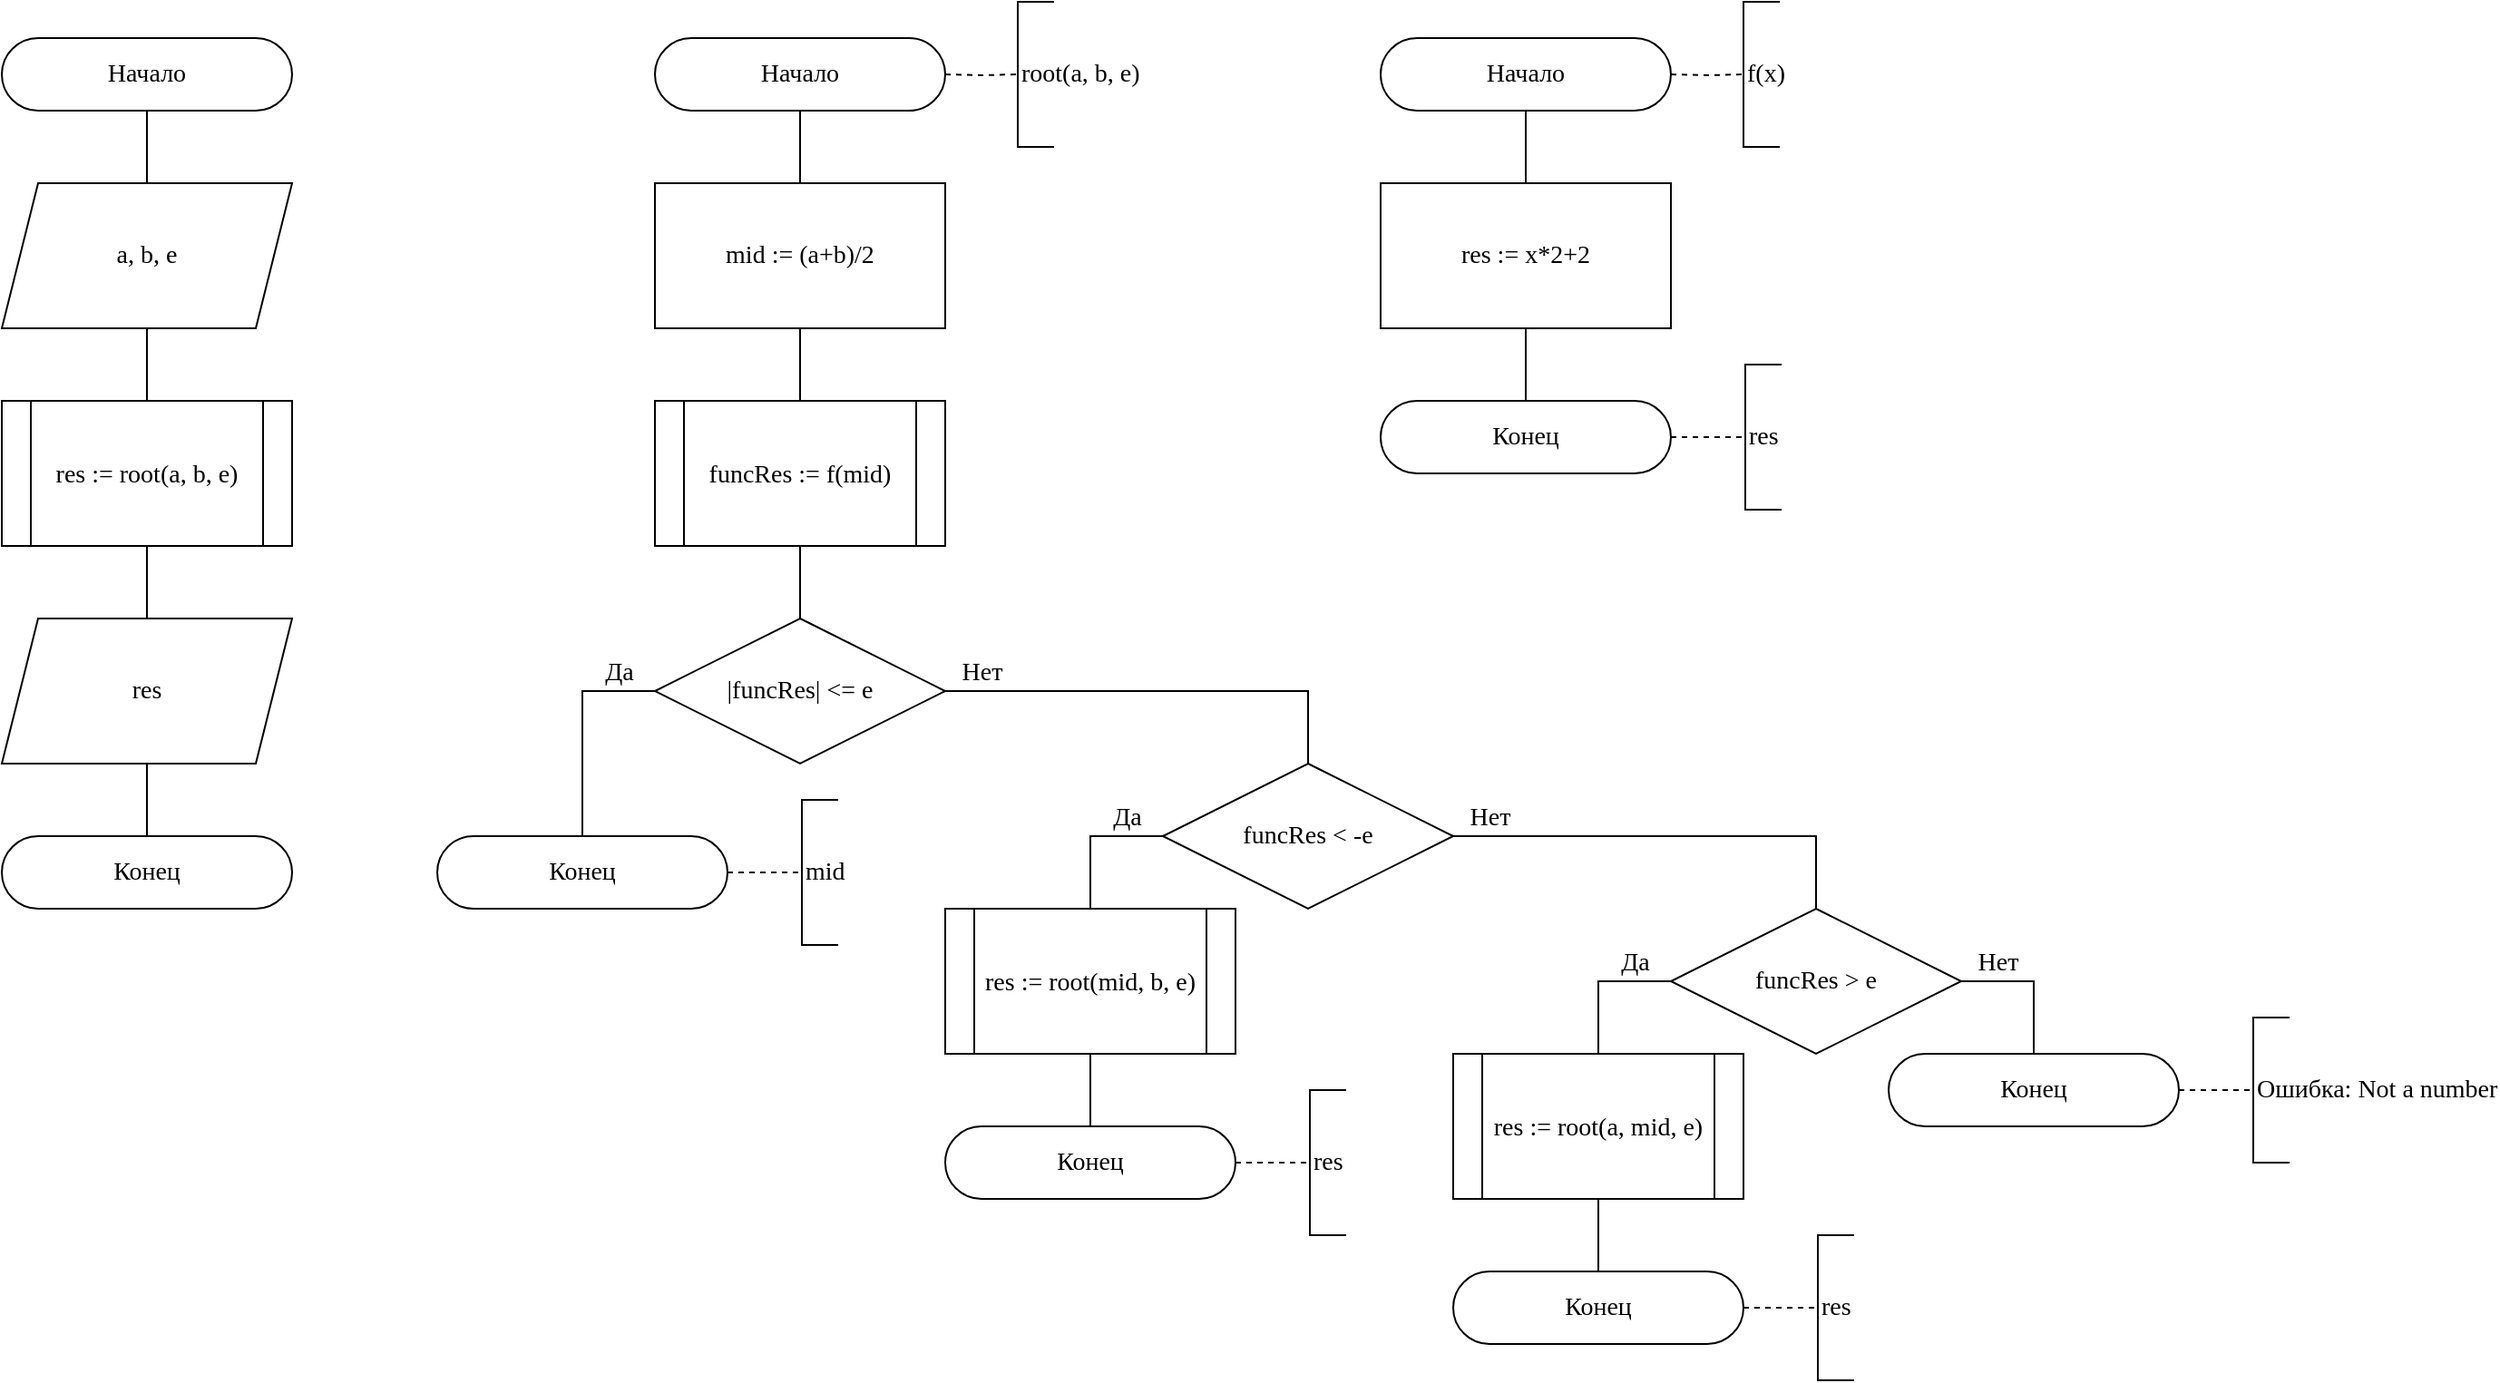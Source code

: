 <mxfile version="15.2.7" type="device" pages="2"><diagram id="Ka9h3VcdNz8gvcigR3CN" name="Страница 1"><mxGraphModel dx="2108" dy="2033" grid="1" gridSize="10" guides="1" tooltips="1" connect="1" arrows="1" fold="1" page="1" pageScale="1" pageWidth="827" pageHeight="1169" math="1" shadow="0"><root><mxCell id="0"/><mxCell id="1" parent="0"/><mxCell id="o72pSZpzld86p8vdfO2j-1" style="edgeStyle=orthogonalEdgeStyle;rounded=0;orthogonalLoop=1;jettySize=auto;html=1;exitX=0.5;exitY=1;exitDx=0;exitDy=0;entryX=0.5;entryY=0;entryDx=0;entryDy=0;endArrow=none;endFill=0;fontFamily=Times New Roman;fontStyle=0;fontSize=14;" edge="1" parent="1" source="o72pSZpzld86p8vdfO2j-2" target="o72pSZpzld86p8vdfO2j-4"><mxGeometry relative="1" as="geometry"/></mxCell><mxCell id="o72pSZpzld86p8vdfO2j-2" value="Начало" style="rounded=1;whiteSpace=wrap;html=1;arcSize=50;fontFamily=Times New Roman;fontStyle=0;fontSize=14;" vertex="1" parent="1"><mxGeometry x="40" y="40" width="160" height="40" as="geometry"/></mxCell><mxCell id="o72pSZpzld86p8vdfO2j-3" value="" style="edgeStyle=orthogonalEdgeStyle;rounded=0;orthogonalLoop=1;jettySize=auto;html=1;endArrow=none;endFill=0;fontSize=14;fontStyle=0;fontFamily=Times New Roman;" edge="1" parent="1" source="o72pSZpzld86p8vdfO2j-4" target="o72pSZpzld86p8vdfO2j-6"><mxGeometry relative="1" as="geometry"/></mxCell><mxCell id="o72pSZpzld86p8vdfO2j-4" value="a, b, e" style="shape=parallelogram;perimeter=parallelogramPerimeter;whiteSpace=wrap;html=1;fixedSize=1;fontFamily=Times New Roman;fontStyle=0;fontSize=14;" vertex="1" parent="1"><mxGeometry x="40" y="120" width="160" height="80" as="geometry"/></mxCell><mxCell id="o72pSZpzld86p8vdfO2j-5" value="" style="edgeStyle=orthogonalEdgeStyle;rounded=0;orthogonalLoop=1;jettySize=auto;html=1;endArrow=none;endFill=0;fontSize=14;fontStyle=0;fontFamily=Times New Roman;" edge="1" parent="1" source="o72pSZpzld86p8vdfO2j-6"><mxGeometry relative="1" as="geometry"><mxPoint x="120" y="360" as="targetPoint"/></mxGeometry></mxCell><mxCell id="o72pSZpzld86p8vdfO2j-6" value="&lt;p style=&quot;line-height: 27px ; font-size: 14px&quot;&gt;&lt;font style=&quot;font-size: 14px&quot;&gt;res := root(a, b, e)&lt;/font&gt;&lt;/p&gt;" style="shape=process;whiteSpace=wrap;html=1;backgroundOutline=1;fontSize=14;fontStyle=0;fontFamily=Times New Roman;" vertex="1" parent="1"><mxGeometry x="40" y="240" width="160" height="80" as="geometry"/></mxCell><mxCell id="o72pSZpzld86p8vdfO2j-7" value="" style="edgeStyle=orthogonalEdgeStyle;rounded=0;orthogonalLoop=1;jettySize=auto;html=1;endArrow=none;endFill=0;fontSize=14;fontStyle=0;fontFamily=Times New Roman;" edge="1" parent="1" source="o72pSZpzld86p8vdfO2j-8"><mxGeometry relative="1" as="geometry"><mxPoint x="120" y="480" as="targetPoint"/></mxGeometry></mxCell><mxCell id="o72pSZpzld86p8vdfO2j-11" value="" style="edgeStyle=orthogonalEdgeStyle;rounded=0;orthogonalLoop=1;jettySize=auto;html=1;fontSize=14;endArrow=none;endFill=0;fontStyle=0;fontFamily=Times New Roman;" edge="1" parent="1" source="o72pSZpzld86p8vdfO2j-12" target="o72pSZpzld86p8vdfO2j-13"><mxGeometry relative="1" as="geometry"/></mxCell><mxCell id="o72pSZpzld86p8vdfO2j-12" value="res" style="shape=parallelogram;perimeter=parallelogramPerimeter;whiteSpace=wrap;html=1;fixedSize=1;fontFamily=Times New Roman;fontStyle=0;fontSize=14;" vertex="1" parent="1"><mxGeometry x="40" y="360" width="160" height="80" as="geometry"/></mxCell><mxCell id="o72pSZpzld86p8vdfO2j-13" value="Конец" style="rounded=1;whiteSpace=wrap;html=1;arcSize=50;fontFamily=Times New Roman;fontStyle=0;fontSize=14;" vertex="1" parent="1"><mxGeometry x="40" y="480" width="160" height="40" as="geometry"/></mxCell><mxCell id="o72pSZpzld86p8vdfO2j-14" style="edgeStyle=orthogonalEdgeStyle;rounded=0;orthogonalLoop=1;jettySize=auto;html=1;exitX=0.5;exitY=1;exitDx=0;exitDy=0;entryX=0.5;entryY=0;entryDx=0;entryDy=0;endArrow=none;endFill=0;fontFamily=Times New Roman;fontStyle=0;fontSize=14;" edge="1" parent="1" source="o72pSZpzld86p8vdfO2j-15"><mxGeometry relative="1" as="geometry"><mxPoint x="480" y="120" as="targetPoint"/></mxGeometry></mxCell><mxCell id="o72pSZpzld86p8vdfO2j-15" value="Начало" style="rounded=1;whiteSpace=wrap;html=1;arcSize=50;fontFamily=Times New Roman;fontStyle=0;fontSize=14;" vertex="1" parent="1"><mxGeometry x="400" y="40" width="160" height="40" as="geometry"/></mxCell><mxCell id="o72pSZpzld86p8vdfO2j-16" value="" style="edgeStyle=orthogonalEdgeStyle;rounded=0;orthogonalLoop=1;jettySize=auto;html=1;fontFamily=Times New Roman;fontSize=14;endArrow=none;endFill=0;dashed=1;" edge="1" parent="1" target="o72pSZpzld86p8vdfO2j-17"><mxGeometry relative="1" as="geometry"><mxPoint x="560" y="60" as="sourcePoint"/></mxGeometry></mxCell><mxCell id="o72pSZpzld86p8vdfO2j-17" value="&lt;span style=&quot;text-align: center&quot;&gt;root(a, b, e)&lt;/span&gt;" style="strokeWidth=1;html=1;shape=mxgraph.flowchart.annotation_1;align=left;pointerEvents=1;fontSize=14;fontStyle=0;fontFamily=Times New Roman;" vertex="1" parent="1"><mxGeometry x="600" y="20" width="20" height="80" as="geometry"/></mxCell><mxCell id="o72pSZpzld86p8vdfO2j-20" value="" style="edgeStyle=orthogonalEdgeStyle;rounded=0;orthogonalLoop=1;jettySize=auto;html=1;endArrow=none;endFill=0;" edge="1" parent="1" source="o72pSZpzld86p8vdfO2j-18" target="o72pSZpzld86p8vdfO2j-19"><mxGeometry relative="1" as="geometry"/></mxCell><mxCell id="o72pSZpzld86p8vdfO2j-18" value="mid := (a+b)/2" style="rounded=0;whiteSpace=wrap;html=1;fontSize=14;fontFamily=Times New Roman;fontStyle=0" vertex="1" parent="1"><mxGeometry x="400" y="120" width="160" height="80" as="geometry"/></mxCell><mxCell id="o72pSZpzld86p8vdfO2j-35" value="" style="edgeStyle=orthogonalEdgeStyle;rounded=0;orthogonalLoop=1;jettySize=auto;html=1;endArrow=none;endFill=0;" edge="1" parent="1" source="o72pSZpzld86p8vdfO2j-19" target="o72pSZpzld86p8vdfO2j-32"><mxGeometry relative="1" as="geometry"/></mxCell><mxCell id="o72pSZpzld86p8vdfO2j-19" value="&lt;p style=&quot;line-height: 27px ; font-size: 14px&quot;&gt;&lt;font style=&quot;font-size: 14px&quot;&gt;funcRes := f(mid)&lt;/font&gt;&lt;/p&gt;" style="shape=process;whiteSpace=wrap;html=1;backgroundOutline=1;fontSize=14;fontStyle=0;fontFamily=Times New Roman;" vertex="1" parent="1"><mxGeometry x="400" y="240" width="160" height="80" as="geometry"/></mxCell><mxCell id="o72pSZpzld86p8vdfO2j-28" value="" style="edgeStyle=orthogonalEdgeStyle;rounded=0;orthogonalLoop=1;jettySize=auto;html=1;endArrow=none;endFill=0;" edge="1" parent="1" source="o72pSZpzld86p8vdfO2j-21" target="o72pSZpzld86p8vdfO2j-27"><mxGeometry relative="1" as="geometry"/></mxCell><mxCell id="o72pSZpzld86p8vdfO2j-21" value="Начало" style="rounded=1;whiteSpace=wrap;html=1;arcSize=50;fontFamily=Times New Roman;fontStyle=0;fontSize=14;" vertex="1" parent="1"><mxGeometry x="800" y="40" width="160" height="40" as="geometry"/></mxCell><mxCell id="o72pSZpzld86p8vdfO2j-22" value="" style="edgeStyle=orthogonalEdgeStyle;rounded=0;orthogonalLoop=1;jettySize=auto;html=1;fontFamily=Times New Roman;fontSize=14;endArrow=none;endFill=0;dashed=1;" edge="1" parent="1" target="o72pSZpzld86p8vdfO2j-23"><mxGeometry relative="1" as="geometry"><mxPoint x="960" y="60" as="sourcePoint"/></mxGeometry></mxCell><mxCell id="o72pSZpzld86p8vdfO2j-23" value="&lt;span style=&quot;text-align: center&quot;&gt;f(x)&lt;/span&gt;" style="strokeWidth=1;html=1;shape=mxgraph.flowchart.annotation_1;align=left;pointerEvents=1;fontSize=14;fontStyle=0;fontFamily=Times New Roman;" vertex="1" parent="1"><mxGeometry x="1000" y="20" width="20" height="80" as="geometry"/></mxCell><mxCell id="o72pSZpzld86p8vdfO2j-24" value="" style="edgeStyle=orthogonalEdgeStyle;rounded=0;jumpStyle=arc;jumpSize=6;orthogonalLoop=1;jettySize=auto;html=1;fontFamily=Times New Roman;fontSize=14;endArrow=none;endFill=0;dashed=1;" edge="1" parent="1" source="o72pSZpzld86p8vdfO2j-25" target="o72pSZpzld86p8vdfO2j-26"><mxGeometry relative="1" as="geometry"/></mxCell><mxCell id="o72pSZpzld86p8vdfO2j-25" value="Конец" style="rounded=1;whiteSpace=wrap;html=1;arcSize=50;fontFamily=Times New Roman;fontStyle=0;fontSize=14;" vertex="1" parent="1"><mxGeometry x="800" y="240" width="160" height="40" as="geometry"/></mxCell><mxCell id="o72pSZpzld86p8vdfO2j-26" value="&lt;div style=&quot;text-align: center&quot;&gt;&lt;span&gt;res&lt;/span&gt;&lt;/div&gt;" style="strokeWidth=1;html=1;shape=mxgraph.flowchart.annotation_1;align=left;pointerEvents=1;fontSize=14;fontStyle=0;fontFamily=Times New Roman;" vertex="1" parent="1"><mxGeometry x="1001" y="220" width="20" height="80" as="geometry"/></mxCell><mxCell id="o72pSZpzld86p8vdfO2j-29" value="" style="edgeStyle=orthogonalEdgeStyle;rounded=0;orthogonalLoop=1;jettySize=auto;html=1;endArrow=none;endFill=0;" edge="1" parent="1" source="o72pSZpzld86p8vdfO2j-27" target="o72pSZpzld86p8vdfO2j-25"><mxGeometry relative="1" as="geometry"/></mxCell><mxCell id="o72pSZpzld86p8vdfO2j-27" value="res := x*2+2" style="rounded=0;whiteSpace=wrap;html=1;fontSize=14;fontFamily=Times New Roman;fontStyle=0" vertex="1" parent="1"><mxGeometry x="800" y="120" width="160" height="80" as="geometry"/></mxCell><mxCell id="o72pSZpzld86p8vdfO2j-30" style="edgeStyle=orthogonalEdgeStyle;rounded=0;jumpStyle=arc;jumpSize=6;orthogonalLoop=1;jettySize=auto;html=1;fontFamily=Times New Roman;fontSize=14;endArrow=none;endFill=0;entryX=0.5;entryY=0;entryDx=0;entryDy=0;" edge="1" parent="1" source="o72pSZpzld86p8vdfO2j-32" target="o72pSZpzld86p8vdfO2j-37"><mxGeometry relative="1" as="geometry"><mxPoint x="360" y="440" as="targetPoint"/><Array as="points"><mxPoint x="360" y="400"/></Array></mxGeometry></mxCell><mxCell id="o72pSZpzld86p8vdfO2j-31" style="edgeStyle=orthogonalEdgeStyle;rounded=0;jumpStyle=arc;jumpSize=6;orthogonalLoop=1;jettySize=auto;html=1;fontFamily=Times New Roman;fontSize=14;endArrow=none;endFill=0;entryX=0.5;entryY=0;entryDx=0;entryDy=0;" edge="1" parent="1" source="o72pSZpzld86p8vdfO2j-32" target="o72pSZpzld86p8vdfO2j-41"><mxGeometry relative="1" as="geometry"><mxPoint x="680" y="440" as="targetPoint"/><Array as="points"><mxPoint x="760" y="400"/><mxPoint x="760" y="440"/></Array></mxGeometry></mxCell><mxCell id="o72pSZpzld86p8vdfO2j-32" value="|funcRes| &amp;lt;= e" style="rhombus;whiteSpace=wrap;html=1;fontSize=14;fontFamily=Times New Roman;fontStyle=0" vertex="1" parent="1"><mxGeometry x="400" y="360" width="160" height="80" as="geometry"/></mxCell><mxCell id="o72pSZpzld86p8vdfO2j-33" value="Нет" style="text;html=1;align=center;verticalAlign=middle;resizable=0;points=[];autosize=1;strokeColor=none;fillColor=none;fontSize=14;fontFamily=Times New Roman;" vertex="1" parent="1"><mxGeometry x="560" y="380" width="40" height="20" as="geometry"/></mxCell><mxCell id="o72pSZpzld86p8vdfO2j-34" value="Да" style="text;html=1;align=center;verticalAlign=middle;resizable=0;points=[];autosize=1;strokeColor=none;fillColor=none;fontSize=14;fontFamily=Times New Roman;" vertex="1" parent="1"><mxGeometry x="365" y="380" width="30" height="20" as="geometry"/></mxCell><mxCell id="o72pSZpzld86p8vdfO2j-36" value="" style="edgeStyle=orthogonalEdgeStyle;rounded=0;jumpStyle=arc;jumpSize=6;orthogonalLoop=1;jettySize=auto;html=1;fontFamily=Times New Roman;fontSize=14;endArrow=none;endFill=0;dashed=1;" edge="1" parent="1" source="o72pSZpzld86p8vdfO2j-37" target="o72pSZpzld86p8vdfO2j-38"><mxGeometry relative="1" as="geometry"/></mxCell><mxCell id="o72pSZpzld86p8vdfO2j-37" value="Конец" style="rounded=1;whiteSpace=wrap;html=1;arcSize=50;fontFamily=Times New Roman;fontStyle=0;fontSize=14;" vertex="1" parent="1"><mxGeometry x="280" y="480" width="160" height="40" as="geometry"/></mxCell><mxCell id="o72pSZpzld86p8vdfO2j-38" value="&lt;div style=&quot;text-align: center&quot;&gt;&lt;span&gt;mid&lt;/span&gt;&lt;/div&gt;" style="strokeWidth=1;html=1;shape=mxgraph.flowchart.annotation_1;align=left;pointerEvents=1;fontSize=14;fontStyle=0;fontFamily=Times New Roman;" vertex="1" parent="1"><mxGeometry x="481" y="460" width="20" height="80" as="geometry"/></mxCell><mxCell id="o72pSZpzld86p8vdfO2j-39" style="edgeStyle=orthogonalEdgeStyle;rounded=0;jumpStyle=arc;jumpSize=6;orthogonalLoop=1;jettySize=auto;html=1;fontFamily=Times New Roman;fontSize=14;endArrow=none;endFill=0;" edge="1" parent="1" source="o72pSZpzld86p8vdfO2j-41"><mxGeometry relative="1" as="geometry"><mxPoint x="640" y="520" as="targetPoint"/><Array as="points"><mxPoint x="640" y="480"/></Array></mxGeometry></mxCell><mxCell id="o72pSZpzld86p8vdfO2j-40" style="edgeStyle=orthogonalEdgeStyle;rounded=0;jumpStyle=arc;jumpSize=6;orthogonalLoop=1;jettySize=auto;html=1;fontFamily=Times New Roman;fontSize=14;endArrow=none;endFill=0;entryX=0.5;entryY=0;entryDx=0;entryDy=0;" edge="1" parent="1" target="o72pSZpzld86p8vdfO2j-51"><mxGeometry relative="1" as="geometry"><mxPoint x="1040" y="530" as="targetPoint"/><Array as="points"><mxPoint x="1040" y="480"/></Array><mxPoint x="840" y="480" as="sourcePoint"/></mxGeometry></mxCell><mxCell id="o72pSZpzld86p8vdfO2j-41" value="funcRes &amp;lt; -e" style="rhombus;whiteSpace=wrap;html=1;fontSize=14;fontFamily=Times New Roman;fontStyle=0" vertex="1" parent="1"><mxGeometry x="680" y="440" width="160" height="80" as="geometry"/></mxCell><mxCell id="o72pSZpzld86p8vdfO2j-42" value="Нет" style="text;html=1;align=center;verticalAlign=middle;resizable=0;points=[];autosize=1;strokeColor=none;fillColor=none;fontSize=14;fontFamily=Times New Roman;" vertex="1" parent="1"><mxGeometry x="840" y="460" width="40" height="20" as="geometry"/></mxCell><mxCell id="o72pSZpzld86p8vdfO2j-43" value="Да" style="text;html=1;align=center;verticalAlign=middle;resizable=0;points=[];autosize=1;strokeColor=none;fillColor=none;fontSize=14;fontFamily=Times New Roman;" vertex="1" parent="1"><mxGeometry x="645" y="460" width="30" height="20" as="geometry"/></mxCell><mxCell id="o72pSZpzld86p8vdfO2j-48" value="" style="edgeStyle=orthogonalEdgeStyle;rounded=0;orthogonalLoop=1;jettySize=auto;html=1;endArrow=none;endFill=0;" edge="1" parent="1" source="o72pSZpzld86p8vdfO2j-44" target="o72pSZpzld86p8vdfO2j-46"><mxGeometry relative="1" as="geometry"/></mxCell><mxCell id="o72pSZpzld86p8vdfO2j-44" value="&lt;p style=&quot;line-height: 27px&quot;&gt;&lt;font style=&quot;font-size: 14px&quot;&gt;res := root(mid, b, e)&lt;/font&gt;&lt;/p&gt;" style="shape=process;whiteSpace=wrap;html=1;backgroundOutline=1;fontSize=14;fontStyle=0;fontFamily=Times New Roman;" vertex="1" parent="1"><mxGeometry x="560" y="520" width="160" height="80" as="geometry"/></mxCell><mxCell id="o72pSZpzld86p8vdfO2j-45" value="" style="edgeStyle=orthogonalEdgeStyle;rounded=0;jumpStyle=arc;jumpSize=6;orthogonalLoop=1;jettySize=auto;html=1;fontFamily=Times New Roman;fontSize=14;endArrow=none;endFill=0;dashed=1;" edge="1" parent="1" source="o72pSZpzld86p8vdfO2j-46" target="o72pSZpzld86p8vdfO2j-47"><mxGeometry relative="1" as="geometry"/></mxCell><mxCell id="o72pSZpzld86p8vdfO2j-46" value="Конец" style="rounded=1;whiteSpace=wrap;html=1;arcSize=50;fontFamily=Times New Roman;fontStyle=0;fontSize=14;" vertex="1" parent="1"><mxGeometry x="560" y="640" width="160" height="40" as="geometry"/></mxCell><mxCell id="o72pSZpzld86p8vdfO2j-47" value="&lt;div style=&quot;text-align: center&quot;&gt;&lt;span&gt;res&lt;/span&gt;&lt;/div&gt;" style="strokeWidth=1;html=1;shape=mxgraph.flowchart.annotation_1;align=left;pointerEvents=1;fontSize=14;fontStyle=0;fontFamily=Times New Roman;" vertex="1" parent="1"><mxGeometry x="761" y="620" width="20" height="80" as="geometry"/></mxCell><mxCell id="o72pSZpzld86p8vdfO2j-49" style="edgeStyle=orthogonalEdgeStyle;rounded=0;jumpStyle=arc;jumpSize=6;orthogonalLoop=1;jettySize=auto;html=1;fontFamily=Times New Roman;fontSize=14;endArrow=none;endFill=0;" edge="1" parent="1" source="o72pSZpzld86p8vdfO2j-51"><mxGeometry relative="1" as="geometry"><mxPoint x="920" y="600" as="targetPoint"/><Array as="points"><mxPoint x="920" y="560"/></Array></mxGeometry></mxCell><mxCell id="o72pSZpzld86p8vdfO2j-50" style="edgeStyle=orthogonalEdgeStyle;rounded=0;jumpStyle=arc;jumpSize=6;orthogonalLoop=1;jettySize=auto;html=1;fontFamily=Times New Roman;fontSize=14;endArrow=none;endFill=0;" edge="1" parent="1" source="o72pSZpzld86p8vdfO2j-51"><mxGeometry relative="1" as="geometry"><mxPoint x="1160" y="600" as="targetPoint"/><Array as="points"><mxPoint x="1160" y="560"/></Array></mxGeometry></mxCell><mxCell id="o72pSZpzld86p8vdfO2j-51" value="funcRes &amp;gt; e" style="rhombus;whiteSpace=wrap;html=1;fontSize=14;fontFamily=Times New Roman;fontStyle=0" vertex="1" parent="1"><mxGeometry x="960" y="520" width="160" height="80" as="geometry"/></mxCell><mxCell id="o72pSZpzld86p8vdfO2j-52" value="Нет" style="text;html=1;align=center;verticalAlign=middle;resizable=0;points=[];autosize=1;strokeColor=none;fillColor=none;fontSize=14;fontFamily=Times New Roman;" vertex="1" parent="1"><mxGeometry x="1120" y="540" width="40" height="20" as="geometry"/></mxCell><mxCell id="o72pSZpzld86p8vdfO2j-53" value="Да" style="text;html=1;align=center;verticalAlign=middle;resizable=0;points=[];autosize=1;strokeColor=none;fillColor=none;fontSize=14;fontFamily=Times New Roman;" vertex="1" parent="1"><mxGeometry x="925" y="540" width="30" height="20" as="geometry"/></mxCell><mxCell id="o72pSZpzld86p8vdfO2j-54" value="" style="edgeStyle=orthogonalEdgeStyle;rounded=0;orthogonalLoop=1;jettySize=auto;html=1;endArrow=none;endFill=0;" edge="1" parent="1" source="o72pSZpzld86p8vdfO2j-55" target="o72pSZpzld86p8vdfO2j-57"><mxGeometry relative="1" as="geometry"/></mxCell><mxCell id="o72pSZpzld86p8vdfO2j-55" value="&lt;p style=&quot;line-height: 27px&quot;&gt;&lt;font style=&quot;font-size: 14px&quot;&gt;res := root(a, mid, e)&lt;/font&gt;&lt;/p&gt;" style="shape=process;whiteSpace=wrap;html=1;backgroundOutline=1;fontSize=14;fontStyle=0;fontFamily=Times New Roman;" vertex="1" parent="1"><mxGeometry x="840" y="600" width="160" height="80" as="geometry"/></mxCell><mxCell id="o72pSZpzld86p8vdfO2j-56" value="" style="edgeStyle=orthogonalEdgeStyle;rounded=0;jumpStyle=arc;jumpSize=6;orthogonalLoop=1;jettySize=auto;html=1;fontFamily=Times New Roman;fontSize=14;endArrow=none;endFill=0;dashed=1;" edge="1" parent="1" source="o72pSZpzld86p8vdfO2j-57" target="o72pSZpzld86p8vdfO2j-58"><mxGeometry relative="1" as="geometry"/></mxCell><mxCell id="o72pSZpzld86p8vdfO2j-57" value="Конец" style="rounded=1;whiteSpace=wrap;html=1;arcSize=50;fontFamily=Times New Roman;fontStyle=0;fontSize=14;" vertex="1" parent="1"><mxGeometry x="840" y="720" width="160" height="40" as="geometry"/></mxCell><mxCell id="o72pSZpzld86p8vdfO2j-58" value="&lt;div style=&quot;text-align: center&quot;&gt;&lt;span&gt;res&lt;/span&gt;&lt;/div&gt;" style="strokeWidth=1;html=1;shape=mxgraph.flowchart.annotation_1;align=left;pointerEvents=1;fontSize=14;fontStyle=0;fontFamily=Times New Roman;" vertex="1" parent="1"><mxGeometry x="1041" y="700" width="20" height="80" as="geometry"/></mxCell><mxCell id="o72pSZpzld86p8vdfO2j-59" value="" style="edgeStyle=orthogonalEdgeStyle;rounded=0;jumpStyle=arc;jumpSize=6;orthogonalLoop=1;jettySize=auto;html=1;fontFamily=Times New Roman;fontSize=14;endArrow=none;endFill=0;dashed=1;" edge="1" parent="1" source="o72pSZpzld86p8vdfO2j-60" target="o72pSZpzld86p8vdfO2j-61"><mxGeometry relative="1" as="geometry"/></mxCell><mxCell id="o72pSZpzld86p8vdfO2j-60" value="Конец" style="rounded=1;whiteSpace=wrap;html=1;arcSize=50;fontFamily=Times New Roman;fontStyle=0;fontSize=14;" vertex="1" parent="1"><mxGeometry x="1080" y="600" width="160" height="40" as="geometry"/></mxCell><mxCell id="o72pSZpzld86p8vdfO2j-61" value="&lt;div style=&quot;text-align: center&quot;&gt;&lt;span&gt;Ошибка: Not a number&lt;/span&gt;&lt;/div&gt;" style="strokeWidth=1;html=1;shape=mxgraph.flowchart.annotation_1;align=left;pointerEvents=1;fontSize=14;fontStyle=0;fontFamily=Times New Roman;" vertex="1" parent="1"><mxGeometry x="1281" y="580" width="20" height="80" as="geometry"/></mxCell></root></mxGraphModel></diagram><diagram id="9B0-rrJDmxY8h7Iiz-7M" name="Страница 2"><mxGraphModel dx="1405" dy="1355" grid="1" gridSize="10" guides="1" tooltips="1" connect="1" arrows="1" fold="1" page="1" pageScale="1" pageWidth="827" pageHeight="1169" math="1" shadow="0"><root><mxCell id="7PenA4bytA2Dh9EjhJds-0"/><mxCell id="7PenA4bytA2Dh9EjhJds-1" parent="7PenA4bytA2Dh9EjhJds-0"/><mxCell id="nd5lAIthPbgPARv_fQvW-0" style="edgeStyle=orthogonalEdgeStyle;rounded=0;orthogonalLoop=1;jettySize=auto;html=1;exitX=0.5;exitY=1;exitDx=0;exitDy=0;entryX=0.5;entryY=0;entryDx=0;entryDy=0;endArrow=none;endFill=0;fontFamily=Times New Roman;fontStyle=0;fontSize=14;" edge="1" parent="7PenA4bytA2Dh9EjhJds-1" source="nd5lAIthPbgPARv_fQvW-1" target="nd5lAIthPbgPARv_fQvW-3"><mxGeometry relative="1" as="geometry"/></mxCell><mxCell id="nd5lAIthPbgPARv_fQvW-1" value="Начало" style="rounded=1;whiteSpace=wrap;html=1;arcSize=50;fontFamily=Times New Roman;fontStyle=0;fontSize=14;" vertex="1" parent="7PenA4bytA2Dh9EjhJds-1"><mxGeometry x="40" y="40" width="160" height="40" as="geometry"/></mxCell><mxCell id="nd5lAIthPbgPARv_fQvW-2" value="" style="edgeStyle=orthogonalEdgeStyle;rounded=0;orthogonalLoop=1;jettySize=auto;html=1;endArrow=none;endFill=0;fontSize=14;fontStyle=0;fontFamily=Times New Roman;" edge="1" parent="7PenA4bytA2Dh9EjhJds-1" source="nd5lAIthPbgPARv_fQvW-3" target="nd5lAIthPbgPARv_fQvW-5"><mxGeometry relative="1" as="geometry"/></mxCell><mxCell id="nd5lAIthPbgPARv_fQvW-3" value="n, x" style="shape=parallelogram;perimeter=parallelogramPerimeter;whiteSpace=wrap;html=1;fixedSize=1;fontFamily=Times New Roman;fontStyle=0;fontSize=14;" vertex="1" parent="7PenA4bytA2Dh9EjhJds-1"><mxGeometry x="40" y="120" width="160" height="80" as="geometry"/></mxCell><mxCell id="nd5lAIthPbgPARv_fQvW-4" value="" style="edgeStyle=orthogonalEdgeStyle;rounded=0;orthogonalLoop=1;jettySize=auto;html=1;endArrow=none;endFill=0;fontSize=14;fontStyle=0;fontFamily=Times New Roman;" edge="1" parent="7PenA4bytA2Dh9EjhJds-1" source="nd5lAIthPbgPARv_fQvW-5"><mxGeometry relative="1" as="geometry"><mxPoint x="120" y="480" as="targetPoint"/></mxGeometry></mxCell><mxCell id="nd5lAIthPbgPARv_fQvW-5" value="&lt;p style=&quot;line-height: 27px ; font-size: 14px&quot;&gt;res := fSum(i, j, x)&lt;/p&gt;" style="shape=process;whiteSpace=wrap;html=1;backgroundOutline=1;fontSize=14;fontStyle=0;fontFamily=Times New Roman;" vertex="1" parent="7PenA4bytA2Dh9EjhJds-1"><mxGeometry x="40" y="360" width="160" height="80" as="geometry"/></mxCell><mxCell id="nd5lAIthPbgPARv_fQvW-6" value="" style="edgeStyle=orthogonalEdgeStyle;rounded=0;orthogonalLoop=1;jettySize=auto;html=1;fontSize=14;endArrow=none;endFill=0;fontStyle=0;fontFamily=Times New Roman;" edge="1" parent="7PenA4bytA2Dh9EjhJds-1" source="nd5lAIthPbgPARv_fQvW-7" target="nd5lAIthPbgPARv_fQvW-8"><mxGeometry relative="1" as="geometry"/></mxCell><mxCell id="nd5lAIthPbgPARv_fQvW-7" value="res" style="shape=parallelogram;perimeter=parallelogramPerimeter;whiteSpace=wrap;html=1;fixedSize=1;fontFamily=Times New Roman;fontStyle=0;fontSize=14;" vertex="1" parent="7PenA4bytA2Dh9EjhJds-1"><mxGeometry x="40" y="480" width="160" height="80" as="geometry"/></mxCell><mxCell id="nd5lAIthPbgPARv_fQvW-8" value="Конец" style="rounded=1;whiteSpace=wrap;html=1;arcSize=50;fontFamily=Times New Roman;fontStyle=0;fontSize=14;" vertex="1" parent="7PenA4bytA2Dh9EjhJds-1"><mxGeometry x="40" y="600" width="160" height="40" as="geometry"/></mxCell><mxCell id="MFWRxQ9Vzc2IGMeJL3Uz-0" value="i := n&lt;br&gt;j := n*2-1" style="rounded=0;whiteSpace=wrap;html=1;fontSize=14;fontFamily=Times New Roman;fontStyle=0" vertex="1" parent="7PenA4bytA2Dh9EjhJds-1"><mxGeometry x="40" y="240" width="160" height="80" as="geometry"/></mxCell><mxCell id="MFWRxQ9Vzc2IGMeJL3Uz-8" value="" style="edgeStyle=orthogonalEdgeStyle;rounded=0;orthogonalLoop=1;jettySize=auto;html=1;endArrow=none;endFill=0;" edge="1" parent="7PenA4bytA2Dh9EjhJds-1" source="MFWRxQ9Vzc2IGMeJL3Uz-4"><mxGeometry relative="1" as="geometry"><mxPoint x="520" y="120" as="targetPoint"/></mxGeometry></mxCell><mxCell id="MFWRxQ9Vzc2IGMeJL3Uz-4" value="Начало" style="rounded=1;whiteSpace=wrap;html=1;arcSize=50;fontFamily=Times New Roman;fontStyle=0;fontSize=14;" vertex="1" parent="7PenA4bytA2Dh9EjhJds-1"><mxGeometry x="440" y="40" width="160" height="40" as="geometry"/></mxCell><mxCell id="MFWRxQ9Vzc2IGMeJL3Uz-5" value="" style="edgeStyle=orthogonalEdgeStyle;rounded=0;orthogonalLoop=1;jettySize=auto;html=1;fontFamily=Times New Roman;fontSize=14;endArrow=none;endFill=0;dashed=1;" edge="1" parent="7PenA4bytA2Dh9EjhJds-1" target="MFWRxQ9Vzc2IGMeJL3Uz-6"><mxGeometry relative="1" as="geometry"><mxPoint x="600" y="60" as="sourcePoint"/></mxGeometry></mxCell><mxCell id="MFWRxQ9Vzc2IGMeJL3Uz-6" value="fSum(i, j, x)" style="strokeWidth=1;html=1;shape=mxgraph.flowchart.annotation_1;align=left;pointerEvents=1;fontSize=14;fontStyle=0;fontFamily=Times New Roman;" vertex="1" parent="7PenA4bytA2Dh9EjhJds-1"><mxGeometry x="640" y="20" width="20" height="80" as="geometry"/></mxCell><mxCell id="holmyxWpu8oGoZogBS45-0" style="edgeStyle=orthogonalEdgeStyle;rounded=0;jumpStyle=arc;jumpSize=6;orthogonalLoop=1;jettySize=auto;html=1;fontFamily=Times New Roman;fontSize=14;endArrow=none;endFill=0;" edge="1" parent="7PenA4bytA2Dh9EjhJds-1" source="holmyxWpu8oGoZogBS45-2"><mxGeometry x="400" y="120" as="geometry"><mxPoint x="360" y="200" as="targetPoint"/><Array as="points"><mxPoint x="360" y="160"/><mxPoint x="360" y="200"/></Array></mxGeometry></mxCell><mxCell id="holmyxWpu8oGoZogBS45-1" style="edgeStyle=orthogonalEdgeStyle;rounded=0;jumpStyle=arc;jumpSize=6;orthogonalLoop=1;jettySize=auto;html=1;fontFamily=Times New Roman;fontSize=14;endArrow=none;endFill=0;" edge="1" parent="7PenA4bytA2Dh9EjhJds-1" source="holmyxWpu8oGoZogBS45-2"><mxGeometry x="400" y="120" as="geometry"><mxPoint x="680" y="200" as="targetPoint"/><Array as="points"><mxPoint x="680" y="160"/><mxPoint x="680" y="200"/></Array></mxGeometry></mxCell><mxCell id="holmyxWpu8oGoZogBS45-2" value="i &amp;lt; 0" style="rhombus;whiteSpace=wrap;html=1;fontSize=14;fontFamily=Times New Roman;fontStyle=0" vertex="1" parent="7PenA4bytA2Dh9EjhJds-1"><mxGeometry x="440" y="120" width="160" height="80" as="geometry"/></mxCell><mxCell id="holmyxWpu8oGoZogBS45-3" value="Нет" style="text;html=1;align=center;verticalAlign=middle;resizable=0;points=[];autosize=1;strokeColor=none;fillColor=none;fontSize=14;fontFamily=Times New Roman;" vertex="1" parent="7PenA4bytA2Dh9EjhJds-1"><mxGeometry x="600" y="140" width="40" height="20" as="geometry"/></mxCell><mxCell id="holmyxWpu8oGoZogBS45-4" value="Да" style="text;html=1;align=center;verticalAlign=middle;resizable=0;points=[];autosize=1;strokeColor=none;fillColor=none;fontSize=14;fontFamily=Times New Roman;" vertex="1" parent="7PenA4bytA2Dh9EjhJds-1"><mxGeometry x="405" y="140" width="30" height="20" as="geometry"/></mxCell><mxCell id="dv0Zd2CBT1Q2TESRHU3w-0" value="" style="edgeStyle=orthogonalEdgeStyle;rounded=0;orthogonalLoop=1;jettySize=auto;html=1;endArrow=none;endFill=0;" edge="1" parent="7PenA4bytA2Dh9EjhJds-1" target="dv0Zd2CBT1Q2TESRHU3w-2"><mxGeometry relative="1" as="geometry"><mxPoint x="360" y="200" as="sourcePoint"/></mxGeometry></mxCell><mxCell id="dv0Zd2CBT1Q2TESRHU3w-1" value="" style="edgeStyle=orthogonalEdgeStyle;rounded=0;jumpStyle=arc;jumpSize=6;orthogonalLoop=1;jettySize=auto;html=1;fontFamily=Times New Roman;fontSize=14;endArrow=none;endFill=0;dashed=1;" edge="1" parent="7PenA4bytA2Dh9EjhJds-1" source="dv0Zd2CBT1Q2TESRHU3w-2" target="dv0Zd2CBT1Q2TESRHU3w-3"><mxGeometry relative="1" as="geometry"/></mxCell><mxCell id="dv0Zd2CBT1Q2TESRHU3w-2" value="Конец" style="rounded=1;whiteSpace=wrap;html=1;arcSize=50;fontFamily=Times New Roman;fontStyle=0;fontSize=14;" vertex="1" parent="7PenA4bytA2Dh9EjhJds-1"><mxGeometry x="280" y="240" width="160" height="40" as="geometry"/></mxCell><mxCell id="dv0Zd2CBT1Q2TESRHU3w-3" value="&lt;div style=&quot;text-align: center&quot;&gt;&lt;span&gt;0&lt;/span&gt;&lt;/div&gt;" style="strokeWidth=1;html=1;shape=mxgraph.flowchart.annotation_1;align=left;pointerEvents=1;fontSize=14;fontStyle=0;fontFamily=Times New Roman;" vertex="1" parent="7PenA4bytA2Dh9EjhJds-1"><mxGeometry x="481" y="220" width="20" height="80" as="geometry"/></mxCell><mxCell id="dv0Zd2CBT1Q2TESRHU3w-4" value="&lt;p style=&quot;line-height: 27px ; font-size: 14px&quot;&gt;res := fSum(i-1, j, x) + fMul(i, j, x)&lt;/p&gt;" style="shape=process;whiteSpace=wrap;html=1;backgroundOutline=1;fontSize=14;fontStyle=0;fontFamily=Times New Roman;" vertex="1" parent="7PenA4bytA2Dh9EjhJds-1"><mxGeometry x="600" y="200" width="160" height="80" as="geometry"/></mxCell><mxCell id="dv0Zd2CBT1Q2TESRHU3w-5" value="" style="edgeStyle=orthogonalEdgeStyle;rounded=0;orthogonalLoop=1;jettySize=auto;html=1;endArrow=none;endFill=0;" edge="1" parent="7PenA4bytA2Dh9EjhJds-1" target="dv0Zd2CBT1Q2TESRHU3w-7"><mxGeometry relative="1" as="geometry"><mxPoint x="680" y="280" as="sourcePoint"/></mxGeometry></mxCell><mxCell id="dv0Zd2CBT1Q2TESRHU3w-6" value="" style="edgeStyle=orthogonalEdgeStyle;rounded=0;jumpStyle=arc;jumpSize=6;orthogonalLoop=1;jettySize=auto;html=1;fontFamily=Times New Roman;fontSize=14;endArrow=none;endFill=0;dashed=1;" edge="1" parent="7PenA4bytA2Dh9EjhJds-1" source="dv0Zd2CBT1Q2TESRHU3w-7" target="dv0Zd2CBT1Q2TESRHU3w-8"><mxGeometry relative="1" as="geometry"/></mxCell><mxCell id="dv0Zd2CBT1Q2TESRHU3w-7" value="Конец" style="rounded=1;whiteSpace=wrap;html=1;arcSize=50;fontFamily=Times New Roman;fontStyle=0;fontSize=14;" vertex="1" parent="7PenA4bytA2Dh9EjhJds-1"><mxGeometry x="600" y="320" width="160" height="40" as="geometry"/></mxCell><mxCell id="dv0Zd2CBT1Q2TESRHU3w-8" value="&lt;div style=&quot;text-align: center&quot;&gt;&lt;span&gt;res&lt;/span&gt;&lt;/div&gt;" style="strokeWidth=1;html=1;shape=mxgraph.flowchart.annotation_1;align=left;pointerEvents=1;fontSize=14;fontStyle=0;fontFamily=Times New Roman;" vertex="1" parent="7PenA4bytA2Dh9EjhJds-1"><mxGeometry x="801" y="300" width="20" height="80" as="geometry"/></mxCell><mxCell id="dv0Zd2CBT1Q2TESRHU3w-9" value="" style="edgeStyle=orthogonalEdgeStyle;rounded=0;orthogonalLoop=1;jettySize=auto;html=1;endArrow=none;endFill=0;" edge="1" parent="7PenA4bytA2Dh9EjhJds-1" source="dv0Zd2CBT1Q2TESRHU3w-10"><mxGeometry relative="1" as="geometry"><mxPoint x="520" y="520" as="targetPoint"/></mxGeometry></mxCell><mxCell id="dv0Zd2CBT1Q2TESRHU3w-10" value="Начало" style="rounded=1;whiteSpace=wrap;html=1;arcSize=50;fontFamily=Times New Roman;fontStyle=0;fontSize=14;" vertex="1" parent="7PenA4bytA2Dh9EjhJds-1"><mxGeometry x="440" y="440" width="160" height="40" as="geometry"/></mxCell><mxCell id="dv0Zd2CBT1Q2TESRHU3w-11" value="" style="edgeStyle=orthogonalEdgeStyle;rounded=0;orthogonalLoop=1;jettySize=auto;html=1;fontFamily=Times New Roman;fontSize=14;endArrow=none;endFill=0;dashed=1;" edge="1" parent="7PenA4bytA2Dh9EjhJds-1" target="dv0Zd2CBT1Q2TESRHU3w-12"><mxGeometry relative="1" as="geometry"><mxPoint x="600" y="460" as="sourcePoint"/></mxGeometry></mxCell><mxCell id="dv0Zd2CBT1Q2TESRHU3w-12" value="fMul(i, j, x)" style="strokeWidth=1;html=1;shape=mxgraph.flowchart.annotation_1;align=left;pointerEvents=1;fontSize=14;fontStyle=0;fontFamily=Times New Roman;" vertex="1" parent="7PenA4bytA2Dh9EjhJds-1"><mxGeometry x="640" y="420" width="20" height="80" as="geometry"/></mxCell><mxCell id="dv0Zd2CBT1Q2TESRHU3w-13" style="edgeStyle=orthogonalEdgeStyle;rounded=0;jumpStyle=arc;jumpSize=6;orthogonalLoop=1;jettySize=auto;html=1;fontFamily=Times New Roman;fontSize=14;endArrow=none;endFill=0;" edge="1" parent="7PenA4bytA2Dh9EjhJds-1" source="dv0Zd2CBT1Q2TESRHU3w-15"><mxGeometry x="400" y="520" as="geometry"><mxPoint x="360" y="600" as="targetPoint"/><Array as="points"><mxPoint x="360" y="560"/><mxPoint x="360" y="600"/></Array></mxGeometry></mxCell><mxCell id="dv0Zd2CBT1Q2TESRHU3w-14" style="edgeStyle=orthogonalEdgeStyle;rounded=0;jumpStyle=arc;jumpSize=6;orthogonalLoop=1;jettySize=auto;html=1;fontFamily=Times New Roman;fontSize=14;endArrow=none;endFill=0;" edge="1" parent="7PenA4bytA2Dh9EjhJds-1" source="dv0Zd2CBT1Q2TESRHU3w-15"><mxGeometry x="400" y="520" as="geometry"><mxPoint x="680" y="600" as="targetPoint"/><Array as="points"><mxPoint x="680" y="560"/><mxPoint x="680" y="600"/></Array></mxGeometry></mxCell><mxCell id="dv0Zd2CBT1Q2TESRHU3w-15" value="i &amp;lt; 1" style="rhombus;whiteSpace=wrap;html=1;fontSize=14;fontFamily=Times New Roman;fontStyle=0" vertex="1" parent="7PenA4bytA2Dh9EjhJds-1"><mxGeometry x="440" y="520" width="160" height="80" as="geometry"/></mxCell><mxCell id="dv0Zd2CBT1Q2TESRHU3w-16" value="Нет" style="text;html=1;align=center;verticalAlign=middle;resizable=0;points=[];autosize=1;strokeColor=none;fillColor=none;fontSize=14;fontFamily=Times New Roman;" vertex="1" parent="7PenA4bytA2Dh9EjhJds-1"><mxGeometry x="600" y="540" width="40" height="20" as="geometry"/></mxCell><mxCell id="dv0Zd2CBT1Q2TESRHU3w-17" value="Да" style="text;html=1;align=center;verticalAlign=middle;resizable=0;points=[];autosize=1;strokeColor=none;fillColor=none;fontSize=14;fontFamily=Times New Roman;" vertex="1" parent="7PenA4bytA2Dh9EjhJds-1"><mxGeometry x="405" y="540" width="30" height="20" as="geometry"/></mxCell><mxCell id="dv0Zd2CBT1Q2TESRHU3w-18" value="" style="edgeStyle=orthogonalEdgeStyle;rounded=0;orthogonalLoop=1;jettySize=auto;html=1;endArrow=none;endFill=0;" edge="1" parent="7PenA4bytA2Dh9EjhJds-1" target="dv0Zd2CBT1Q2TESRHU3w-20"><mxGeometry relative="1" as="geometry"><mxPoint x="360" y="600" as="sourcePoint"/></mxGeometry></mxCell><mxCell id="dv0Zd2CBT1Q2TESRHU3w-19" value="" style="edgeStyle=orthogonalEdgeStyle;rounded=0;jumpStyle=arc;jumpSize=6;orthogonalLoop=1;jettySize=auto;html=1;fontFamily=Times New Roman;fontSize=14;endArrow=none;endFill=0;dashed=1;" edge="1" parent="7PenA4bytA2Dh9EjhJds-1" source="dv0Zd2CBT1Q2TESRHU3w-20" target="dv0Zd2CBT1Q2TESRHU3w-21"><mxGeometry relative="1" as="geometry"/></mxCell><mxCell id="dv0Zd2CBT1Q2TESRHU3w-20" value="Конец" style="rounded=1;whiteSpace=wrap;html=1;arcSize=50;fontFamily=Times New Roman;fontStyle=0;fontSize=14;" vertex="1" parent="7PenA4bytA2Dh9EjhJds-1"><mxGeometry x="280" y="640" width="160" height="40" as="geometry"/></mxCell><mxCell id="dv0Zd2CBT1Q2TESRHU3w-21" value="&lt;div style=&quot;text-align: center&quot;&gt;&lt;span&gt;1&lt;/span&gt;&lt;/div&gt;" style="strokeWidth=1;html=1;shape=mxgraph.flowchart.annotation_1;align=left;pointerEvents=1;fontSize=14;fontStyle=0;fontFamily=Times New Roman;" vertex="1" parent="7PenA4bytA2Dh9EjhJds-1"><mxGeometry x="481" y="620" width="20" height="80" as="geometry"/></mxCell><mxCell id="dv0Zd2CBT1Q2TESRHU3w-22" value="&lt;p style=&quot;line-height: 27px ; font-size: 14px&quot;&gt;res := fMul(i, j-2, x) * x^(i+j)&lt;/p&gt;" style="shape=process;whiteSpace=wrap;html=1;backgroundOutline=1;fontSize=14;fontStyle=0;fontFamily=Times New Roman;" vertex="1" parent="7PenA4bytA2Dh9EjhJds-1"><mxGeometry x="600" y="600" width="160" height="80" as="geometry"/></mxCell><mxCell id="dv0Zd2CBT1Q2TESRHU3w-23" value="" style="edgeStyle=orthogonalEdgeStyle;rounded=0;orthogonalLoop=1;jettySize=auto;html=1;endArrow=none;endFill=0;" edge="1" parent="7PenA4bytA2Dh9EjhJds-1" target="dv0Zd2CBT1Q2TESRHU3w-25"><mxGeometry relative="1" as="geometry"><mxPoint x="680" y="680" as="sourcePoint"/></mxGeometry></mxCell><mxCell id="dv0Zd2CBT1Q2TESRHU3w-24" value="" style="edgeStyle=orthogonalEdgeStyle;rounded=0;jumpStyle=arc;jumpSize=6;orthogonalLoop=1;jettySize=auto;html=1;fontFamily=Times New Roman;fontSize=14;endArrow=none;endFill=0;dashed=1;" edge="1" parent="7PenA4bytA2Dh9EjhJds-1" source="dv0Zd2CBT1Q2TESRHU3w-25" target="dv0Zd2CBT1Q2TESRHU3w-26"><mxGeometry relative="1" as="geometry"/></mxCell><mxCell id="dv0Zd2CBT1Q2TESRHU3w-25" value="Конец" style="rounded=1;whiteSpace=wrap;html=1;arcSize=50;fontFamily=Times New Roman;fontStyle=0;fontSize=14;" vertex="1" parent="7PenA4bytA2Dh9EjhJds-1"><mxGeometry x="600" y="720" width="160" height="40" as="geometry"/></mxCell><mxCell id="dv0Zd2CBT1Q2TESRHU3w-26" value="&lt;div style=&quot;text-align: center&quot;&gt;&lt;span&gt;res&lt;/span&gt;&lt;/div&gt;" style="strokeWidth=1;html=1;shape=mxgraph.flowchart.annotation_1;align=left;pointerEvents=1;fontSize=14;fontStyle=0;fontFamily=Times New Roman;" vertex="1" parent="7PenA4bytA2Dh9EjhJds-1"><mxGeometry x="801" y="700" width="20" height="80" as="geometry"/></mxCell></root></mxGraphModel></diagram></mxfile>